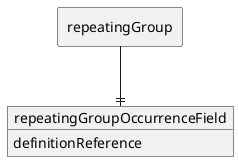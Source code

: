 @startuml
allowmixing
skinparam linetype ortho

rectangle "repeatingGroup" as p1
object "repeatingGroupOccurrenceField" as e
e : definitionReference
p1 --|| e
@enduml